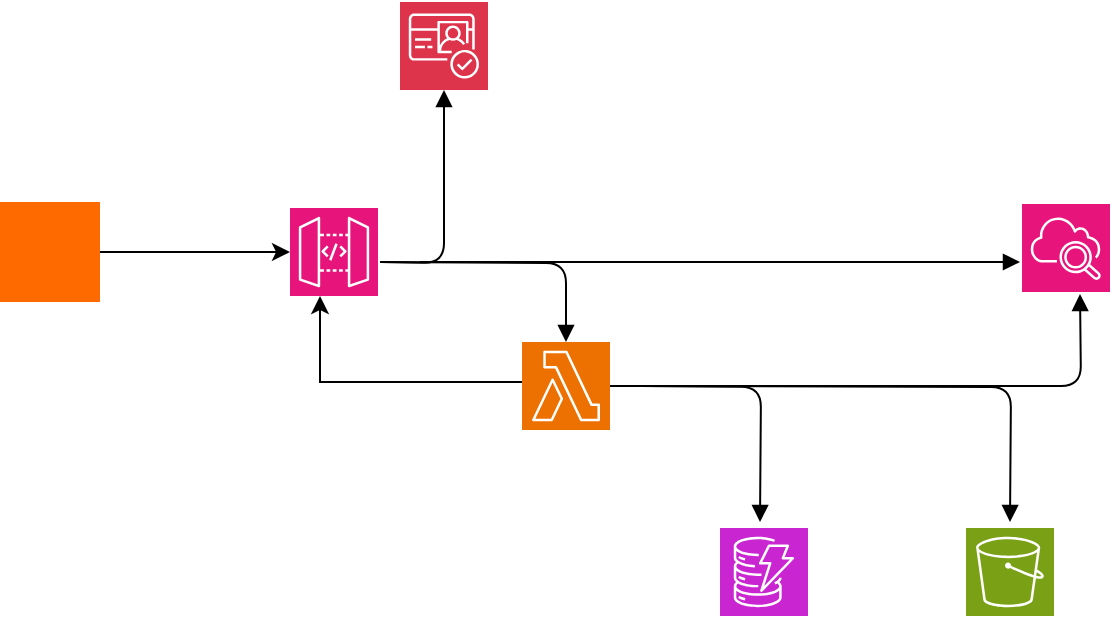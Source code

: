 <mxfile version="28.2.5">
  <diagram name="Serverless" id="7O0l86QmLkLx486oV1sl">
    <mxGraphModel dx="1133" dy="663" grid="1" gridSize="10" guides="1" tooltips="1" connect="1" arrows="1" fold="1" page="1" pageScale="1" pageWidth="850" pageHeight="1100" math="0" shadow="0">
      <root>
        <mxCell id="0" />
        <mxCell id="1" parent="0" />
        <mxCell id="x9CqPO46XTNDlsLFc0kL-9" style="edgeStyle=orthogonalEdgeStyle;endArrow=block;entryX=0.5;entryY=1;entryDx=0;entryDy=0;entryPerimeter=0;" edge="1" parent="1" target="x9CqPO46XTNDlsLFc0kL-20">
          <mxGeometry relative="1" as="geometry">
            <mxPoint x="310" y="260" as="sourcePoint" />
            <mxPoint x="395" y="230" as="targetPoint" />
          </mxGeometry>
        </mxCell>
        <mxCell id="x9CqPO46XTNDlsLFc0kL-10" style="edgeStyle=orthogonalEdgeStyle;endArrow=block;entryX=0.5;entryY=0;entryDx=0;entryDy=0;entryPerimeter=0;" edge="1" parent="1" target="x9CqPO46XTNDlsLFc0kL-25">
          <mxGeometry relative="1" as="geometry">
            <mxPoint x="310" y="260" as="sourcePoint" />
            <mxPoint x="395" y="290" as="targetPoint" />
          </mxGeometry>
        </mxCell>
        <mxCell id="x9CqPO46XTNDlsLFc0kL-11" style="edgeStyle=orthogonalEdgeStyle;endArrow=block;" edge="1" parent="1">
          <mxGeometry relative="1" as="geometry">
            <mxPoint x="440" y="322" as="sourcePoint" />
            <mxPoint x="500" y="390" as="targetPoint" />
          </mxGeometry>
        </mxCell>
        <mxCell id="x9CqPO46XTNDlsLFc0kL-12" style="edgeStyle=orthogonalEdgeStyle;endArrow=block;" edge="1" parent="1">
          <mxGeometry relative="1" as="geometry">
            <mxPoint x="440" y="322" as="sourcePoint" />
            <mxPoint x="625" y="390" as="targetPoint" />
          </mxGeometry>
        </mxCell>
        <mxCell id="x9CqPO46XTNDlsLFc0kL-13" style="edgeStyle=orthogonalEdgeStyle;endArrow=block;" edge="1" parent="1">
          <mxGeometry relative="1" as="geometry">
            <mxPoint x="330" y="260" as="sourcePoint" />
            <mxPoint x="630" y="260" as="targetPoint" />
          </mxGeometry>
        </mxCell>
        <mxCell id="x9CqPO46XTNDlsLFc0kL-14" style="edgeStyle=orthogonalEdgeStyle;endArrow=block;" edge="1" parent="1" source="x9CqPO46XTNDlsLFc0kL-25">
          <mxGeometry relative="1" as="geometry">
            <mxPoint x="395" y="316" as="sourcePoint" />
            <mxPoint x="660" y="276" as="targetPoint" />
          </mxGeometry>
        </mxCell>
        <mxCell id="x9CqPO46XTNDlsLFc0kL-37" value="" style="edgeStyle=orthogonalEdgeStyle;rounded=0;orthogonalLoop=1;jettySize=auto;html=1;" edge="1" parent="1" source="x9CqPO46XTNDlsLFc0kL-16" target="x9CqPO46XTNDlsLFc0kL-19">
          <mxGeometry relative="1" as="geometry" />
        </mxCell>
        <mxCell id="x9CqPO46XTNDlsLFc0kL-16" value="" style="points=[];aspect=fixed;html=1;align=center;shadow=0;dashed=0;fillColor=#FF6A00;strokeColor=none;shape=mxgraph.alibaba_cloud.user;" vertex="1" parent="1">
          <mxGeometry x="120" y="230" width="50" height="50" as="geometry" />
        </mxCell>
        <mxCell id="x9CqPO46XTNDlsLFc0kL-19" value="" style="sketch=0;points=[[0,0,0],[0.25,0,0],[0.5,0,0],[0.75,0,0],[1,0,0],[0,1,0],[0.25,1,0],[0.5,1,0],[0.75,1,0],[1,1,0],[0,0.25,0],[0,0.5,0],[0,0.75,0],[1,0.25,0],[1,0.5,0],[1,0.75,0]];outlineConnect=0;fontColor=#232F3E;fillColor=#E7157B;strokeColor=#ffffff;dashed=0;verticalLabelPosition=bottom;verticalAlign=top;align=center;html=1;fontSize=12;fontStyle=0;aspect=fixed;shape=mxgraph.aws4.resourceIcon;resIcon=mxgraph.aws4.api_gateway;" vertex="1" parent="1">
          <mxGeometry x="265" y="233" width="44" height="44" as="geometry" />
        </mxCell>
        <mxCell id="x9CqPO46XTNDlsLFc0kL-20" value="" style="sketch=0;points=[[0,0,0],[0.25,0,0],[0.5,0,0],[0.75,0,0],[1,0,0],[0,1,0],[0.25,1,0],[0.5,1,0],[0.75,1,0],[1,1,0],[0,0.25,0],[0,0.5,0],[0,0.75,0],[1,0.25,0],[1,0.5,0],[1,0.75,0]];outlineConnect=0;fontColor=#232F3E;fillColor=#DD344C;strokeColor=#ffffff;dashed=0;verticalLabelPosition=bottom;verticalAlign=top;align=center;html=1;fontSize=12;fontStyle=0;aspect=fixed;shape=mxgraph.aws4.resourceIcon;resIcon=mxgraph.aws4.cognito;" vertex="1" parent="1">
          <mxGeometry x="320" y="130" width="44" height="44" as="geometry" />
        </mxCell>
        <mxCell id="x9CqPO46XTNDlsLFc0kL-31" value="" style="edgeStyle=orthogonalEdgeStyle;rounded=0;orthogonalLoop=1;jettySize=auto;html=1;" edge="1" parent="1" source="x9CqPO46XTNDlsLFc0kL-25" target="x9CqPO46XTNDlsLFc0kL-19">
          <mxGeometry relative="1" as="geometry">
            <Array as="points">
              <mxPoint x="280" y="320" />
            </Array>
          </mxGeometry>
        </mxCell>
        <mxCell id="x9CqPO46XTNDlsLFc0kL-26" value="" style="sketch=0;points=[[0,0,0],[0.25,0,0],[0.5,0,0],[0.75,0,0],[1,0,0],[0,1,0],[0.25,1,0],[0.5,1,0],[0.75,1,0],[1,1,0],[0,0.25,0],[0,0.5,0],[0,0.75,0],[1,0.25,0],[1,0.5,0],[1,0.75,0]];outlineConnect=0;fontColor=#232F3E;fillColor=#C925D1;strokeColor=#ffffff;dashed=0;verticalLabelPosition=bottom;verticalAlign=top;align=center;html=1;fontSize=12;fontStyle=0;aspect=fixed;shape=mxgraph.aws4.resourceIcon;resIcon=mxgraph.aws4.dynamodb;" vertex="1" parent="1">
          <mxGeometry x="480" y="393" width="44" height="44" as="geometry" />
        </mxCell>
        <mxCell id="x9CqPO46XTNDlsLFc0kL-27" value="" style="sketch=0;points=[[0,0,0],[0.25,0,0],[0.5,0,0],[0.75,0,0],[1,0,0],[0,1,0],[0.25,1,0],[0.5,1,0],[0.75,1,0],[1,1,0],[0,0.25,0],[0,0.5,0],[0,0.75,0],[1,0.25,0],[1,0.5,0],[1,0.75,0]];outlineConnect=0;fontColor=#232F3E;fillColor=#7AA116;strokeColor=#ffffff;dashed=0;verticalLabelPosition=bottom;verticalAlign=top;align=center;html=1;fontSize=12;fontStyle=0;aspect=fixed;shape=mxgraph.aws4.resourceIcon;resIcon=mxgraph.aws4.s3;" vertex="1" parent="1">
          <mxGeometry x="603" y="393" width="44" height="44" as="geometry" />
        </mxCell>
        <mxCell id="x9CqPO46XTNDlsLFc0kL-28" value="" style="sketch=0;points=[[0,0,0],[0.25,0,0],[0.5,0,0],[0.75,0,0],[1,0,0],[0,1,0],[0.25,1,0],[0.5,1,0],[0.75,1,0],[1,1,0],[0,0.25,0],[0,0.5,0],[0,0.75,0],[1,0.25,0],[1,0.5,0],[1,0.75,0]];points=[[0,0,0],[0.25,0,0],[0.5,0,0],[0.75,0,0],[1,0,0],[0,1,0],[0.25,1,0],[0.5,1,0],[0.75,1,0],[1,1,0],[0,0.25,0],[0,0.5,0],[0,0.75,0],[1,0.25,0],[1,0.5,0],[1,0.75,0]];outlineConnect=0;fontColor=#232F3E;fillColor=#E7157B;strokeColor=#ffffff;dashed=0;verticalLabelPosition=bottom;verticalAlign=top;align=center;html=1;fontSize=12;fontStyle=0;aspect=fixed;shape=mxgraph.aws4.resourceIcon;resIcon=mxgraph.aws4.cloudwatch_2;" vertex="1" parent="1">
          <mxGeometry x="631" y="231" width="44" height="44" as="geometry" />
        </mxCell>
        <mxCell id="x9CqPO46XTNDlsLFc0kL-36" value="" style="edgeStyle=orthogonalEdgeStyle;endArrow=block;" edge="1" parent="1" target="x9CqPO46XTNDlsLFc0kL-25">
          <mxGeometry relative="1" as="geometry">
            <mxPoint x="395" y="316" as="sourcePoint" />
            <mxPoint x="660" y="276" as="targetPoint" />
          </mxGeometry>
        </mxCell>
        <mxCell id="x9CqPO46XTNDlsLFc0kL-25" value="" style="sketch=0;points=[[0,0,0],[0.25,0,0],[0.5,0,0],[0.75,0,0],[1,0,0],[0,1,0],[0.25,1,0],[0.5,1,0],[0.75,1,0],[1,1,0],[0,0.25,0],[0,0.5,0],[0,0.75,0],[1,0.25,0],[1,0.5,0],[1,0.75,0]];outlineConnect=0;fontColor=#232F3E;fillColor=#ED7100;strokeColor=#ffffff;dashed=0;verticalLabelPosition=bottom;verticalAlign=top;align=center;html=1;fontSize=12;fontStyle=0;aspect=fixed;shape=mxgraph.aws4.resourceIcon;resIcon=mxgraph.aws4.lambda;" vertex="1" parent="1">
          <mxGeometry x="381" y="300" width="44" height="44" as="geometry" />
        </mxCell>
      </root>
    </mxGraphModel>
  </diagram>
</mxfile>
